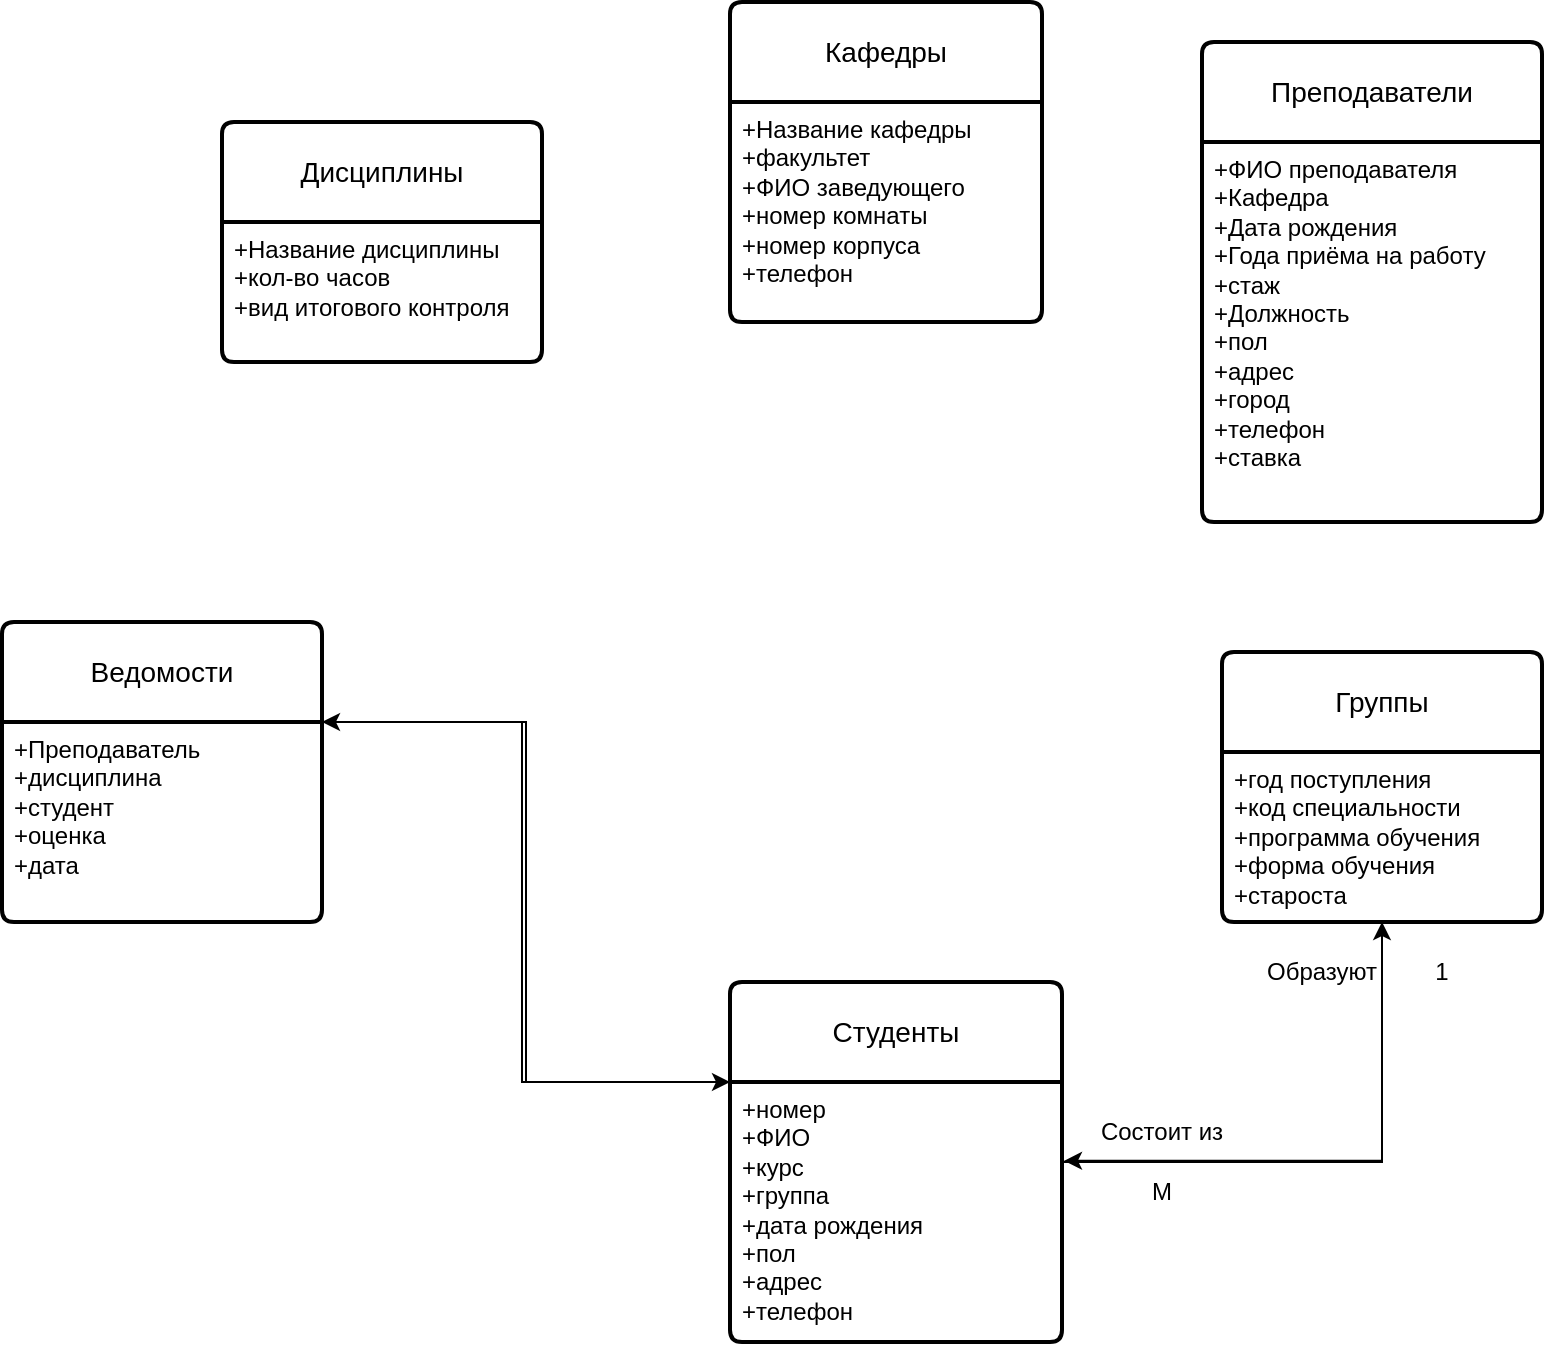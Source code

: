 <mxfile version="21.0.2" type="github">
  <diagram name="Страница 1" id="9wwhK91GliaIkrRcYlGO">
    <mxGraphModel dx="1702" dy="451" grid="1" gridSize="10" guides="1" tooltips="1" connect="1" arrows="1" fold="1" page="1" pageScale="1" pageWidth="827" pageHeight="1169" math="0" shadow="0">
      <root>
        <mxCell id="0" />
        <mxCell id="1" parent="0" />
        <mxCell id="qapMyjUpP5S1gtF-CA2f-28" value="Дисциплины" style="swimlane;childLayout=stackLayout;horizontal=1;startSize=50;horizontalStack=0;rounded=1;fontSize=14;fontStyle=0;strokeWidth=2;resizeParent=0;resizeLast=1;shadow=0;dashed=0;align=center;arcSize=4;whiteSpace=wrap;html=1;" vertex="1" parent="1">
          <mxGeometry x="80" y="260" width="160" height="120" as="geometry" />
        </mxCell>
        <mxCell id="qapMyjUpP5S1gtF-CA2f-29" value="+Название дисциплины&lt;br&gt;+кол-во часов&lt;br&gt;+вид итогового контроля" style="align=left;strokeColor=none;fillColor=none;spacingLeft=4;fontSize=12;verticalAlign=top;resizable=0;rotatable=0;part=1;html=1;" vertex="1" parent="qapMyjUpP5S1gtF-CA2f-28">
          <mxGeometry y="50" width="160" height="70" as="geometry" />
        </mxCell>
        <mxCell id="qapMyjUpP5S1gtF-CA2f-30" value="Кафедры" style="swimlane;childLayout=stackLayout;horizontal=1;startSize=50;horizontalStack=0;rounded=1;fontSize=14;fontStyle=0;strokeWidth=2;resizeParent=0;resizeLast=1;shadow=0;dashed=0;align=center;arcSize=4;whiteSpace=wrap;html=1;" vertex="1" parent="1">
          <mxGeometry x="334" y="200" width="156" height="160" as="geometry" />
        </mxCell>
        <mxCell id="qapMyjUpP5S1gtF-CA2f-31" value="+Название кафедры&lt;br&gt;+факультет&lt;br&gt;+ФИО заведующего&lt;br&gt;+номер комнаты&lt;br&gt;+номер корпуса&lt;br&gt;+телефон" style="align=left;strokeColor=none;fillColor=none;spacingLeft=4;fontSize=12;verticalAlign=top;resizable=0;rotatable=0;part=1;html=1;" vertex="1" parent="qapMyjUpP5S1gtF-CA2f-30">
          <mxGeometry y="50" width="156" height="110" as="geometry" />
        </mxCell>
        <mxCell id="qapMyjUpP5S1gtF-CA2f-32" value="Преподаватели" style="swimlane;childLayout=stackLayout;horizontal=1;startSize=50;horizontalStack=0;rounded=1;fontSize=14;fontStyle=0;strokeWidth=2;resizeParent=0;resizeLast=1;shadow=0;dashed=0;align=center;arcSize=4;whiteSpace=wrap;html=1;" vertex="1" parent="1">
          <mxGeometry x="570" y="220" width="170" height="240" as="geometry" />
        </mxCell>
        <mxCell id="qapMyjUpP5S1gtF-CA2f-33" value="+ФИО преподавателя&lt;br&gt;+Кафедра&lt;br&gt;+Дата рождения&lt;br&gt;+Года приёма на работу&lt;br&gt;+стаж&lt;br&gt;+Должность&lt;br&gt;+пол&lt;br&gt;+адрес&lt;br&gt;+город&lt;br&gt;+телефон&lt;br&gt;+ставка" style="align=left;strokeColor=none;fillColor=none;spacingLeft=4;fontSize=12;verticalAlign=top;resizable=0;rotatable=0;part=1;html=1;" vertex="1" parent="qapMyjUpP5S1gtF-CA2f-32">
          <mxGeometry y="50" width="170" height="190" as="geometry" />
        </mxCell>
        <mxCell id="qapMyjUpP5S1gtF-CA2f-34" value="Ведомости" style="swimlane;childLayout=stackLayout;horizontal=1;startSize=50;horizontalStack=0;rounded=1;fontSize=14;fontStyle=0;strokeWidth=2;resizeParent=0;resizeLast=1;shadow=0;dashed=0;align=center;arcSize=4;whiteSpace=wrap;html=1;" vertex="1" parent="1">
          <mxGeometry x="-30" y="510" width="160" height="150" as="geometry" />
        </mxCell>
        <mxCell id="qapMyjUpP5S1gtF-CA2f-35" value="+Преподаватель&lt;br&gt;+дисциплина&lt;br&gt;+студент&lt;br&gt;+оценка&lt;br&gt;+дата" style="align=left;strokeColor=none;fillColor=none;spacingLeft=4;fontSize=12;verticalAlign=top;resizable=0;rotatable=0;part=1;html=1;" vertex="1" parent="qapMyjUpP5S1gtF-CA2f-34">
          <mxGeometry y="50" width="160" height="100" as="geometry" />
        </mxCell>
        <mxCell id="qapMyjUpP5S1gtF-CA2f-44" style="edgeStyle=orthogonalEdgeStyle;rounded=0;orthogonalLoop=1;jettySize=auto;html=1;entryX=0.5;entryY=1;entryDx=0;entryDy=0;" edge="1" parent="1" source="qapMyjUpP5S1gtF-CA2f-36" target="qapMyjUpP5S1gtF-CA2f-39">
          <mxGeometry relative="1" as="geometry" />
        </mxCell>
        <mxCell id="qapMyjUpP5S1gtF-CA2f-52" style="edgeStyle=orthogonalEdgeStyle;rounded=0;orthogonalLoop=1;jettySize=auto;html=1;exitX=0;exitY=0.25;exitDx=0;exitDy=0;entryX=1;entryY=0;entryDx=0;entryDy=0;" edge="1" parent="1" source="qapMyjUpP5S1gtF-CA2f-36" target="qapMyjUpP5S1gtF-CA2f-35">
          <mxGeometry relative="1" as="geometry">
            <mxPoint x="250" y="580" as="targetPoint" />
            <Array as="points">
              <mxPoint x="334" y="740" />
              <mxPoint x="232" y="740" />
              <mxPoint x="232" y="560" />
            </Array>
          </mxGeometry>
        </mxCell>
        <mxCell id="qapMyjUpP5S1gtF-CA2f-36" value="Студенты" style="swimlane;childLayout=stackLayout;horizontal=1;startSize=50;horizontalStack=0;rounded=1;fontSize=14;fontStyle=0;strokeWidth=2;resizeParent=0;resizeLast=1;shadow=0;dashed=0;align=center;arcSize=4;whiteSpace=wrap;html=1;" vertex="1" parent="1">
          <mxGeometry x="334" y="690" width="166" height="180" as="geometry" />
        </mxCell>
        <mxCell id="qapMyjUpP5S1gtF-CA2f-37" value="+номер&lt;br&gt;+ФИО&lt;br&gt;+курс&lt;br&gt;+группа&lt;br&gt;+дата рождения&lt;br&gt;+пол&lt;br&gt;+адрес&lt;br&gt;+телефон" style="align=left;strokeColor=none;fillColor=none;spacingLeft=4;fontSize=12;verticalAlign=top;resizable=0;rotatable=0;part=1;html=1;" vertex="1" parent="qapMyjUpP5S1gtF-CA2f-36">
          <mxGeometry y="50" width="166" height="130" as="geometry" />
        </mxCell>
        <mxCell id="qapMyjUpP5S1gtF-CA2f-38" value="Группы" style="swimlane;childLayout=stackLayout;horizontal=1;startSize=50;horizontalStack=0;rounded=1;fontSize=14;fontStyle=0;strokeWidth=2;resizeParent=0;resizeLast=1;shadow=0;dashed=0;align=center;arcSize=4;whiteSpace=wrap;html=1;" vertex="1" parent="1">
          <mxGeometry x="580" y="525" width="160" height="135" as="geometry" />
        </mxCell>
        <mxCell id="qapMyjUpP5S1gtF-CA2f-39" value="+год поступления&lt;br&gt;+код специальности&lt;br&gt;+программа обучения&lt;br&gt;+форма обучения&lt;br&gt;+староста" style="align=left;strokeColor=none;fillColor=none;spacingLeft=4;fontSize=12;verticalAlign=top;resizable=0;rotatable=0;part=1;html=1;" vertex="1" parent="qapMyjUpP5S1gtF-CA2f-38">
          <mxGeometry y="50" width="160" height="85" as="geometry" />
        </mxCell>
        <mxCell id="qapMyjUpP5S1gtF-CA2f-45" value="Образуют" style="text;strokeColor=none;align=center;fillColor=none;html=1;verticalAlign=middle;whiteSpace=wrap;rounded=0;" vertex="1" parent="1">
          <mxGeometry x="600" y="670" width="60" height="30" as="geometry" />
        </mxCell>
        <mxCell id="qapMyjUpP5S1gtF-CA2f-47" value="М" style="text;strokeColor=none;align=center;fillColor=none;html=1;verticalAlign=middle;whiteSpace=wrap;rounded=0;" vertex="1" parent="1">
          <mxGeometry x="520" y="780" width="60" height="30" as="geometry" />
        </mxCell>
        <mxCell id="qapMyjUpP5S1gtF-CA2f-48" style="edgeStyle=orthogonalEdgeStyle;rounded=0;orthogonalLoop=1;jettySize=auto;html=1;exitX=0.5;exitY=1;exitDx=0;exitDy=0;entryX=1.006;entryY=0.303;entryDx=0;entryDy=0;entryPerimeter=0;" edge="1" parent="1" source="qapMyjUpP5S1gtF-CA2f-39" target="qapMyjUpP5S1gtF-CA2f-37">
          <mxGeometry relative="1" as="geometry" />
        </mxCell>
        <mxCell id="qapMyjUpP5S1gtF-CA2f-49" value="Состоит из" style="text;strokeColor=none;align=center;fillColor=none;html=1;verticalAlign=middle;whiteSpace=wrap;rounded=0;" vertex="1" parent="1">
          <mxGeometry x="515" y="750" width="70" height="30" as="geometry" />
        </mxCell>
        <mxCell id="qapMyjUpP5S1gtF-CA2f-50" value="1" style="text;strokeColor=none;align=center;fillColor=none;html=1;verticalAlign=middle;whiteSpace=wrap;rounded=0;" vertex="1" parent="1">
          <mxGeometry x="660" y="670" width="60" height="30" as="geometry" />
        </mxCell>
        <mxCell id="qapMyjUpP5S1gtF-CA2f-54" style="edgeStyle=orthogonalEdgeStyle;rounded=0;orthogonalLoop=1;jettySize=auto;html=1;exitX=1;exitY=0;exitDx=0;exitDy=0;entryX=0;entryY=0;entryDx=0;entryDy=0;" edge="1" parent="1" source="qapMyjUpP5S1gtF-CA2f-35" target="qapMyjUpP5S1gtF-CA2f-37">
          <mxGeometry relative="1" as="geometry">
            <Array as="points">
              <mxPoint x="230" y="560" />
              <mxPoint x="230" y="740" />
            </Array>
          </mxGeometry>
        </mxCell>
      </root>
    </mxGraphModel>
  </diagram>
</mxfile>
